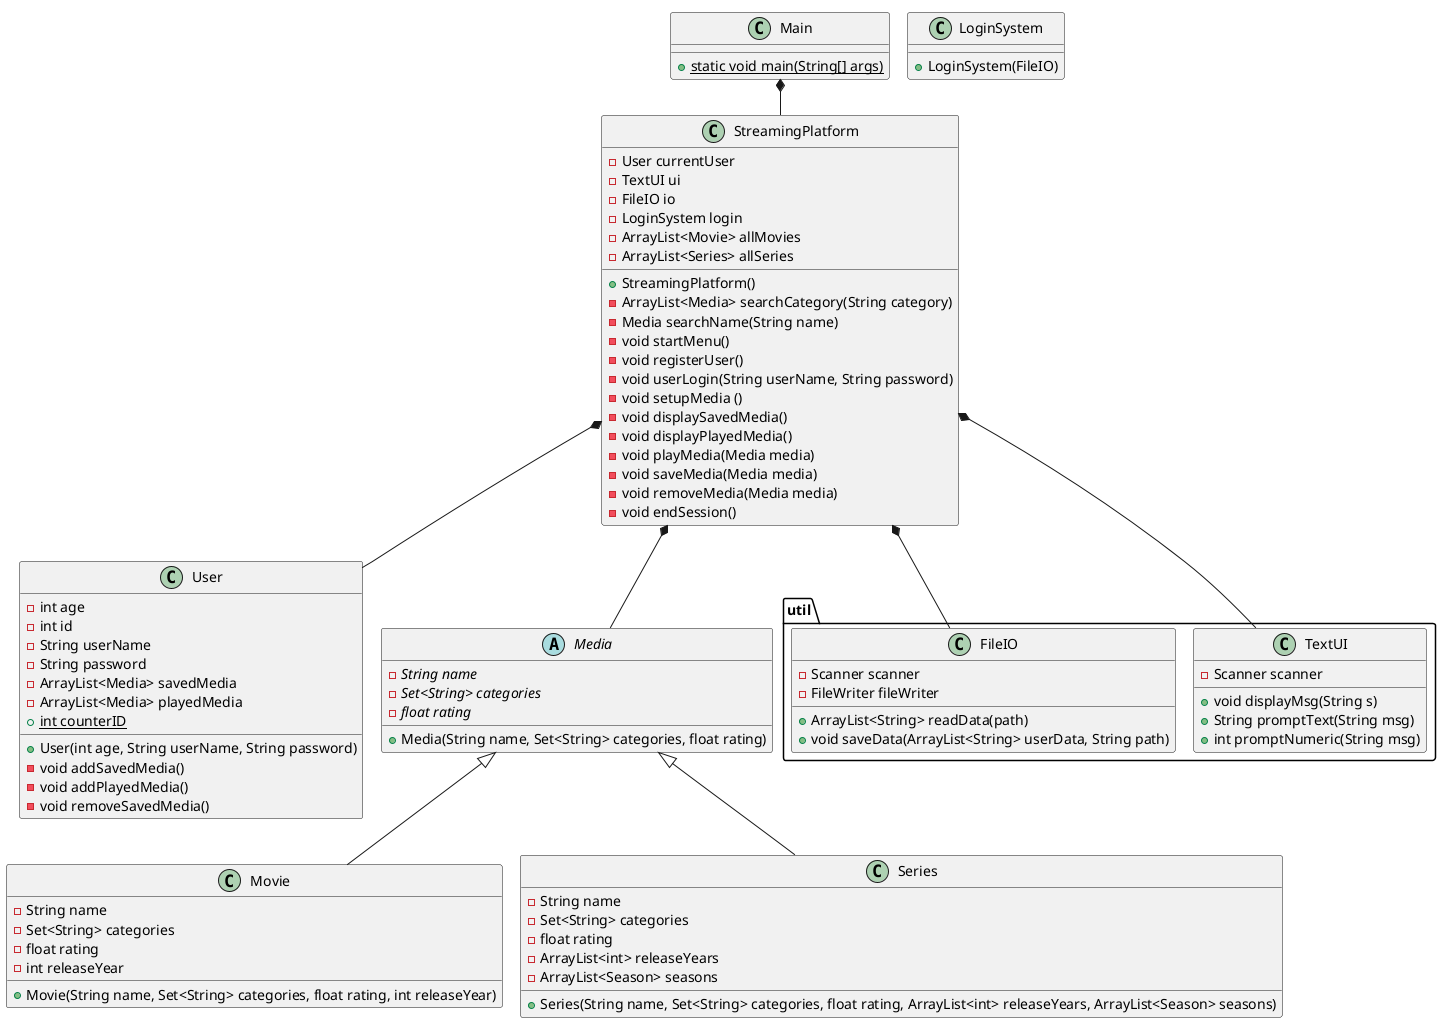 @startuml
'https://plantuml.com/sequence-diagram


!pragma layout smetana

class Main{
+ {static}static void main(String[] args)
}

class StreamingPlatform{
'attributes
- User currentUser
- TextUI ui
- FileIO io
- LoginSystem login
- ArrayList<Movie> allMovies
- ArrayList<Series> allSeries

'methods
+ StreamingPlatform()
- ArrayList<Media> searchCategory(String category)
- Media searchName(String name)
- void startMenu()
- void registerUser()
- void userLogin(String userName, String password)
- void setupMedia ()
- void displaySavedMedia()
- void displayPlayedMedia()
- void playMedia(Media media)
- void saveMedia(Media media)
- void removeMedia(Media media)
- void endSession()
}

class User {
 - int age
 - int id
 - String userName
 - String password
 - ArrayList<Media> savedMedia
 - ArrayList<Media> playedMedia
 + {static} int counterID
 + User(int age, String userName, String password)
 - void addSavedMedia()
 - void addPlayedMedia()
 - void removeSavedMedia()
}



class Movie {
- String name
- Set<String> categories
- float rating
- int releaseYear
+ Movie(String name, Set<String> categories, float rating, int releaseYear)
}

class Series {
- String name
- Set<String> categories
- float rating
- ArrayList<int> releaseYears
- ArrayList<Season> seasons
+ Series(String name, Set<String> categories, float rating, ArrayList<int> releaseYears, ArrayList<Season> seasons)
}

abstract class Media{
- {abstract} String name
- {abstract} Set<String> categories
- {abstract} float rating
+ Media(String name, Set<String> categories, float rating)
}

class LoginSystem{
+ LoginSystem(FileIO)
}

package "util" {
class TextUI {
 - Scanner scanner
 + void displayMsg(String s)
 + String promptText(String msg)
 + int promptNumeric(String msg)
}

class FileIO{
 - Scanner scanner
 - FileWriter fileWriter
 + ArrayList<String> readData(path)
 + void saveData(ArrayList<String> userData, String path)
}


Main *-- StreamingPlatform
StreamingPlatform *-- User
StreamingPlatform *-- Media
StreamingPlatform *-- TextUI
StreamingPlatform *-- FileIO

Media <|-- Series
Media <|-- Movie

'StartMenu *-- Log




@enduml
